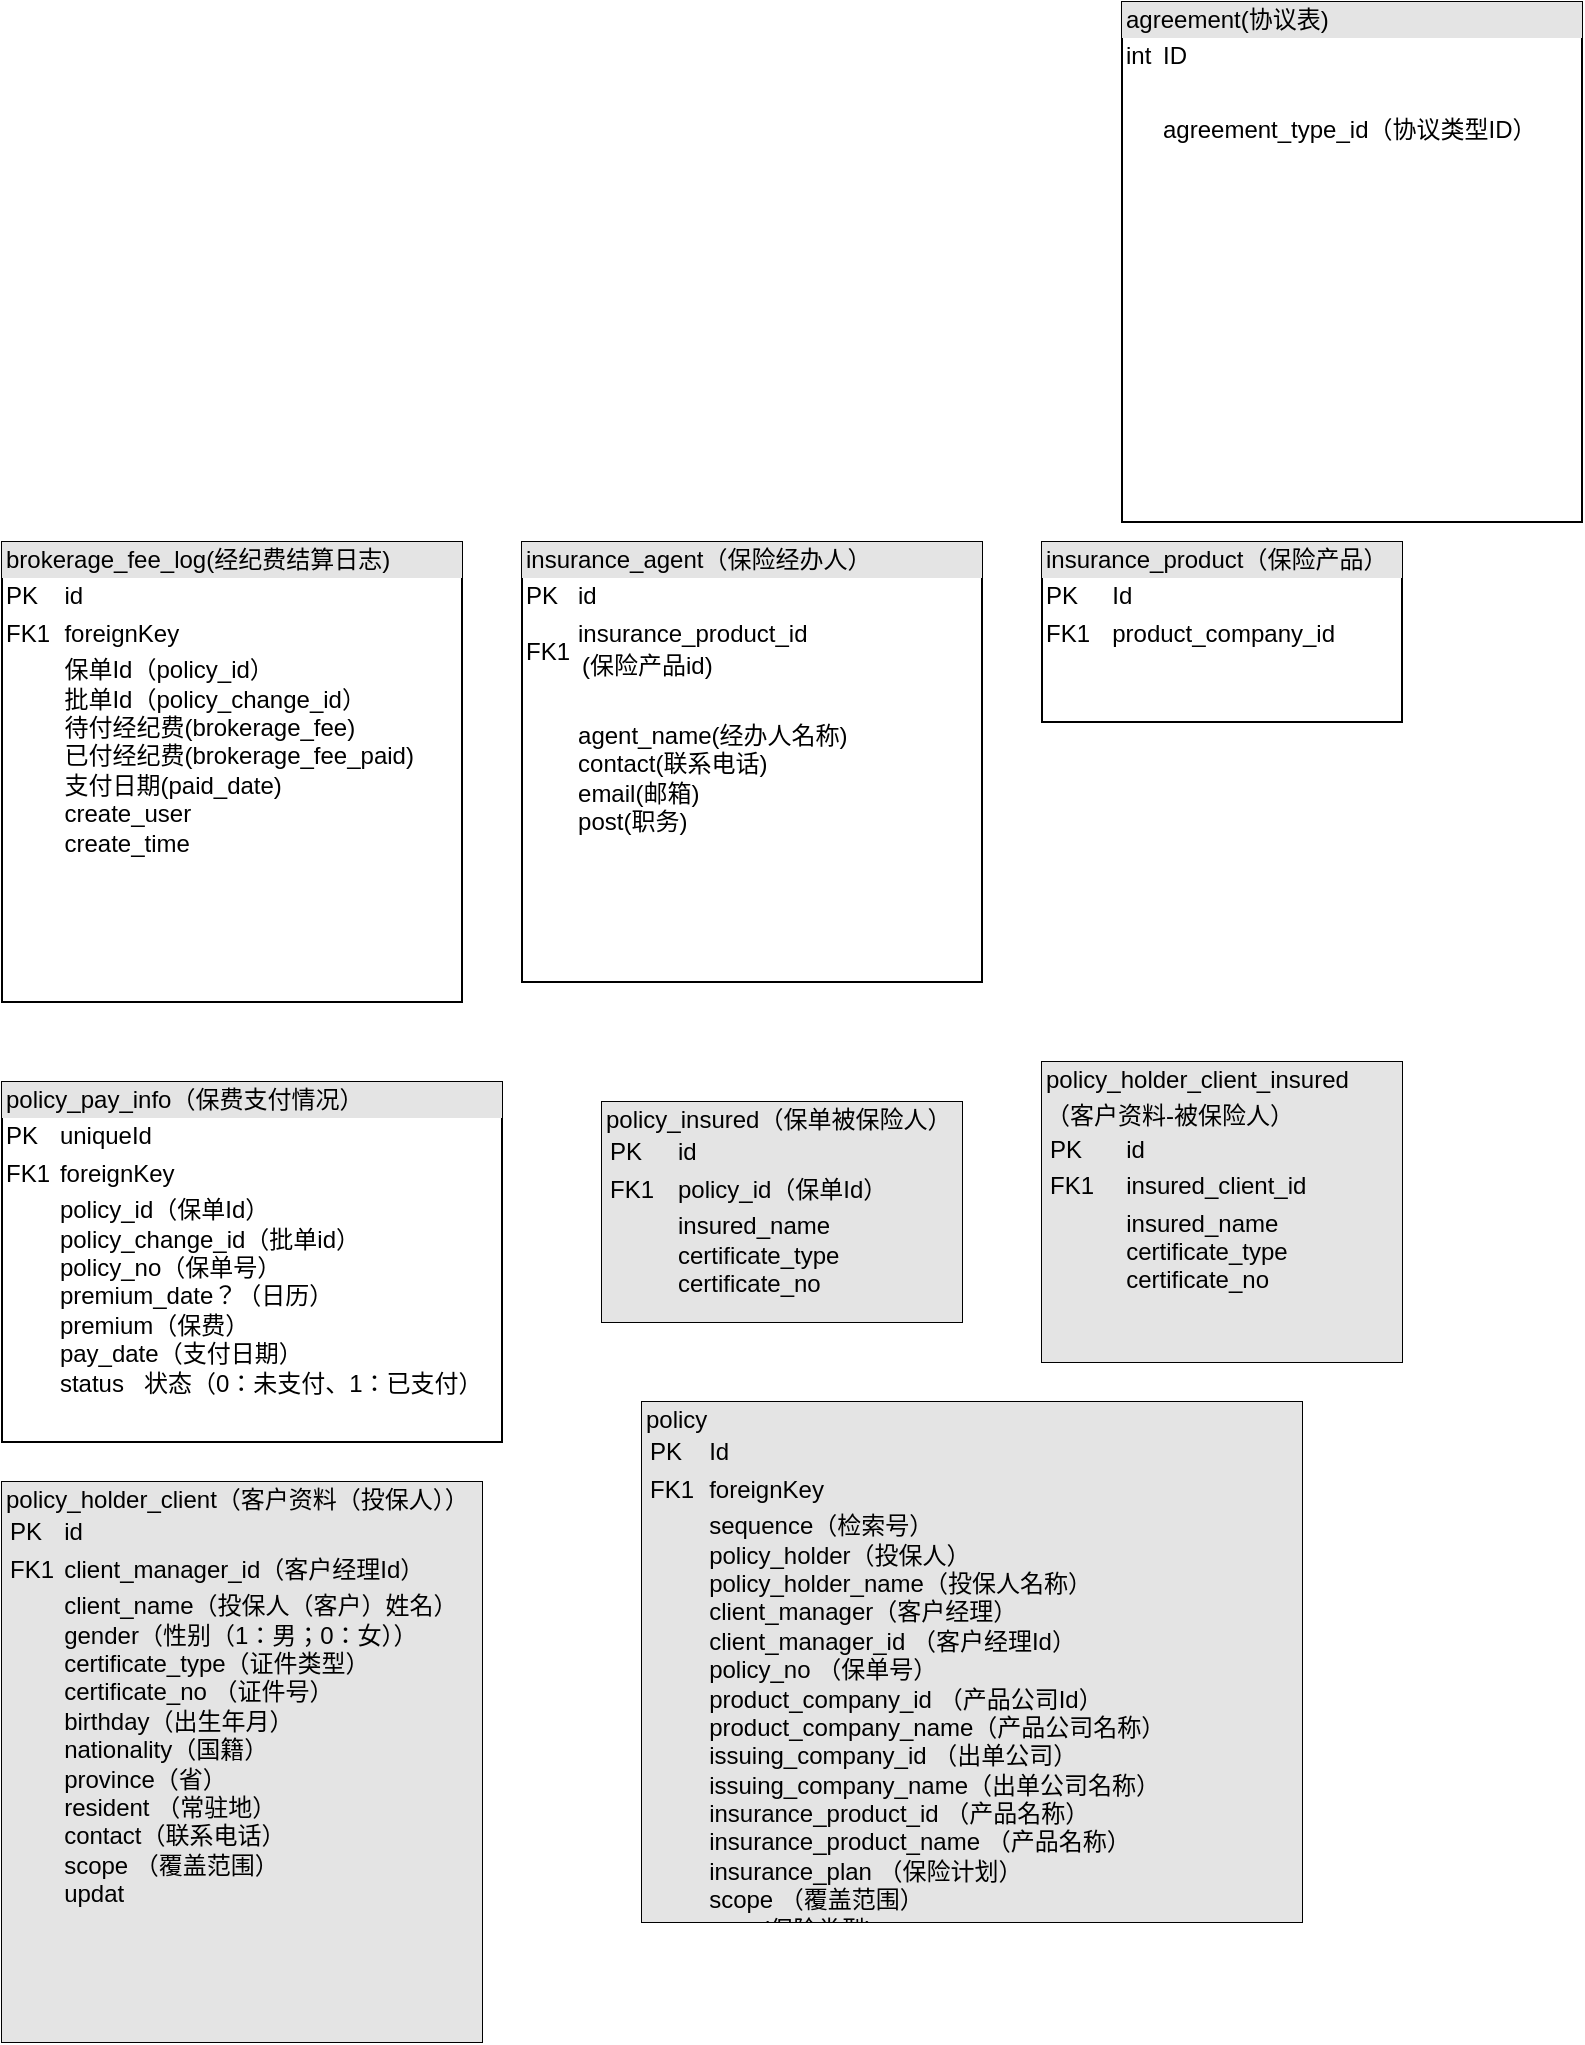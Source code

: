 <mxfile version="12.4.8" type="github" pages="2">
  <diagram id="7FySgdGSZC3azZEk2Vnn" name="Page-1">
    <mxGraphModel dx="2517" dy="1499" grid="1" gridSize="10" guides="1" tooltips="1" connect="1" arrows="1" fold="1" page="1" pageScale="1" pageWidth="1654" pageHeight="1169" math="0" shadow="0">
      <root>
        <mxCell id="0"/>
        <mxCell id="1" parent="0"/>
        <mxCell id="LqdO3uqNpmK8e5yR4SRH-5" value="&lt;div style=&quot;box-sizing: border-box ; width: 100% ; background: #e4e4e4 ; padding: 2px&quot;&gt;agreement(协议表)&lt;/div&gt;&lt;table style=&quot;width: 100% ; font-size: 1em&quot; cellpadding=&quot;2&quot; cellspacing=&quot;0&quot;&gt;&lt;tbody&gt;&lt;tr&gt;&lt;td&gt;int&lt;/td&gt;&lt;td&gt;ID&lt;/td&gt;&lt;/tr&gt;&lt;tr&gt;&lt;td&gt;&lt;br&gt;&lt;/td&gt;&lt;td&gt;&lt;br&gt;&lt;/td&gt;&lt;/tr&gt;&lt;tr&gt;&lt;td&gt;&lt;/td&gt;&lt;td&gt;agreement_type_id（协议类型ID）&lt;br&gt;&lt;br&gt;&lt;/td&gt;&lt;/tr&gt;&lt;/tbody&gt;&lt;/table&gt;" style="verticalAlign=top;align=left;overflow=fill;html=1;" parent="1" vertex="1">
          <mxGeometry x="-790" y="-250" width="230" height="260" as="geometry"/>
        </mxCell>
        <mxCell id="6H1ZUyYsbKM88KtSM8RW-1" value="&lt;div style=&quot;box-sizing: border-box ; width: 100% ; background: #e4e4e4 ; padding: 2px&quot;&gt;brokerage_fee_log(经纪费结算日志)&lt;/div&gt;&lt;table style=&quot;width: 100% ; font-size: 1em&quot; cellpadding=&quot;2&quot; cellspacing=&quot;0&quot;&gt;&lt;tbody&gt;&lt;tr&gt;&lt;td&gt;PK&lt;/td&gt;&lt;td&gt;id&lt;/td&gt;&lt;/tr&gt;&lt;tr&gt;&lt;td&gt;FK1&lt;/td&gt;&lt;td&gt;foreignKey&lt;/td&gt;&lt;/tr&gt;&lt;tr&gt;&lt;td&gt;&lt;/td&gt;&lt;td&gt;保单Id（policy_id）&lt;br&gt;批单Id（policy_change_id）&lt;br&gt;待付经纪费(brokerage_fee)&lt;br&gt;已付经纪费(brokerage_fee_paid)&lt;br&gt;支付日期(paid_date)&lt;br&gt;create_user&lt;br&gt;create_time&lt;br&gt;&lt;br&gt;&lt;/td&gt;&lt;/tr&gt;&lt;/tbody&gt;&lt;/table&gt;" style="verticalAlign=top;align=left;overflow=fill;html=1;" vertex="1" parent="1">
          <mxGeometry x="-1350" y="20" width="230" height="230" as="geometry"/>
        </mxCell>
        <mxCell id="6H1ZUyYsbKM88KtSM8RW-2" value="&lt;div style=&quot;box-sizing: border-box ; width: 100% ; background: #e4e4e4 ; padding: 2px&quot;&gt;insurance_agent（保险经办人）&lt;br&gt;&lt;/div&gt;&lt;table style=&quot;width: 100% ; font-size: 1em&quot; cellpadding=&quot;2&quot; cellspacing=&quot;0&quot;&gt;&lt;tbody&gt;&lt;tr&gt;&lt;td&gt;PK&lt;/td&gt;&lt;td&gt;id&lt;br&gt;&lt;/td&gt;&lt;/tr&gt;&lt;tr&gt;&lt;td&gt;FK1&lt;/td&gt;&lt;td&gt;insurance_product_id&lt;table cellpadding=&quot;2&quot; cellspacing=&quot;0&quot; style=&quot;font-size: 1em ; width: 230px&quot;&gt;&lt;tbody&gt;&lt;tr&gt;&lt;td&gt;(保险产品id)&lt;/td&gt;&lt;/tr&gt;&lt;/tbody&gt;&lt;/table&gt;&lt;/td&gt;&lt;/tr&gt;&lt;tr&gt;&lt;td&gt;&lt;br&gt;&lt;/td&gt;&lt;td&gt;&lt;br&gt;agent_name(经办人名称)&lt;br&gt;contact(联系电话)&lt;br&gt;email(邮箱)&lt;br&gt;post(职务)&lt;br&gt;&lt;br&gt;&lt;/td&gt;&lt;/tr&gt;&lt;/tbody&gt;&lt;/table&gt;" style="verticalAlign=top;align=left;overflow=fill;html=1;" vertex="1" parent="1">
          <mxGeometry x="-1090" y="20" width="230" height="220" as="geometry"/>
        </mxCell>
        <mxCell id="6H1ZUyYsbKM88KtSM8RW-3" value="&lt;div style=&quot;box-sizing: border-box ; width: 100% ; background: #e4e4e4 ; padding: 2px&quot;&gt;insurance_product（保险产品）&lt;br&gt;&lt;/div&gt;&lt;table style=&quot;width: 100% ; font-size: 1em&quot; cellpadding=&quot;2&quot; cellspacing=&quot;0&quot;&gt;&lt;tbody&gt;&lt;tr&gt;&lt;td&gt;PK&lt;/td&gt;&lt;td&gt;Id&lt;/td&gt;&lt;/tr&gt;&lt;tr&gt;&lt;td&gt;FK1&lt;/td&gt;&lt;td&gt;product_company_id&lt;/td&gt;&lt;/tr&gt;&lt;tr&gt;&lt;td&gt;&lt;/td&gt;&lt;td&gt;&lt;br&gt;&lt;br&gt;&lt;/td&gt;&lt;/tr&gt;&lt;/tbody&gt;&lt;/table&gt;" style="verticalAlign=top;align=left;overflow=fill;html=1;" vertex="1" parent="1">
          <mxGeometry x="-830" y="20" width="180" height="90" as="geometry"/>
        </mxCell>
        <mxCell id="6H1ZUyYsbKM88KtSM8RW-4" value="&lt;div style=&quot;box-sizing: border-box ; width: 100% ; background: #e4e4e4 ; padding: 2px&quot;&gt;policy_pay_info（保费支付情况）&lt;br&gt;&lt;/div&gt;&lt;table style=&quot;width: 100% ; font-size: 1em&quot; cellpadding=&quot;2&quot; cellspacing=&quot;0&quot;&gt;&lt;tbody&gt;&lt;tr&gt;&lt;td&gt;PK&lt;/td&gt;&lt;td&gt;uniqueId&lt;/td&gt;&lt;/tr&gt;&lt;tr&gt;&lt;td&gt;FK1&lt;/td&gt;&lt;td&gt;foreignKey&lt;br&gt;&lt;/td&gt;&lt;/tr&gt;&lt;tr&gt;&lt;td&gt;&lt;br&gt;&lt;/td&gt;&lt;td&gt;policy_id（保单Id）&lt;br&gt;policy_change_id（批单id）&lt;br&gt;policy_no（保单号）&lt;br&gt;premium_date？（日历）&lt;br&gt;premium（保费）&lt;br&gt;pay_date（支付日期）&lt;br&gt;status&amp;nbsp; &amp;nbsp;状态（0：未支付、1：已支付）&lt;br&gt;&lt;br&gt;&lt;/td&gt;&lt;/tr&gt;&lt;/tbody&gt;&lt;/table&gt;" style="verticalAlign=top;align=left;overflow=fill;html=1;" vertex="1" parent="1">
          <mxGeometry x="-1350" y="290" width="250" height="180" as="geometry"/>
        </mxCell>
        <mxCell id="6H1ZUyYsbKM88KtSM8RW-7" value="&lt;div style=&quot;box-sizing: border-box ; width: 100% ; background: #e4e4e4 ; padding: 2px&quot;&gt;policy_insured（保单被保险人）&lt;table cellpadding=&quot;2&quot; cellspacing=&quot;0&quot; style=&quot;font-size: 1em ; width: 100%&quot;&gt;&lt;tbody&gt;&lt;tr&gt;&lt;td&gt;PK&lt;/td&gt;&lt;td&gt;id&lt;/td&gt;&lt;/tr&gt;&lt;tr&gt;&lt;td&gt;FK1&lt;/td&gt;&lt;td&gt;policy_id（保单Id）&lt;br&gt;&lt;/td&gt;&lt;/tr&gt;&lt;tr&gt;&lt;td&gt;&lt;/td&gt;&lt;td&gt;insured_name&lt;br&gt;certificate_type&lt;br&gt;certificate_no&lt;br&gt;&lt;br&gt;&lt;/td&gt;&lt;/tr&gt;&lt;/tbody&gt;&lt;/table&gt;&lt;/div&gt;" style="verticalAlign=top;align=left;overflow=fill;html=1;" vertex="1" parent="1">
          <mxGeometry x="-1050" y="300" width="180" height="110" as="geometry"/>
        </mxCell>
        <mxCell id="6H1ZUyYsbKM88KtSM8RW-8" value="&lt;div style=&quot;box-sizing: border-box ; width: 100% ; background: #e4e4e4 ; padding: 2px&quot;&gt;policy_holder_client_insured&lt;/div&gt;&lt;div style=&quot;box-sizing: border-box ; width: 100% ; background: #e4e4e4 ; padding: 2px&quot;&gt;（客户资料-被保险人）&lt;table cellpadding=&quot;2&quot; cellspacing=&quot;0&quot; style=&quot;font-size: 1em ; width: 100%&quot;&gt;&lt;tbody&gt;&lt;tr&gt;&lt;td&gt;PK&lt;/td&gt;&lt;td&gt;id&lt;/td&gt;&lt;/tr&gt;&lt;tr&gt;&lt;td&gt;FK1&lt;/td&gt;&lt;td&gt;insured_client_id&lt;br&gt;&lt;/td&gt;&lt;/tr&gt;&lt;tr&gt;&lt;td&gt;&lt;/td&gt;&lt;td&gt;insured_name&lt;br&gt;certificate_type&lt;br&gt;certificate_no&lt;br&gt;&lt;br&gt;&lt;br&gt;&lt;/td&gt;&lt;/tr&gt;&lt;/tbody&gt;&lt;/table&gt;&lt;/div&gt;" style="verticalAlign=top;align=left;overflow=fill;html=1;" vertex="1" parent="1">
          <mxGeometry x="-830" y="280" width="180" height="150" as="geometry"/>
        </mxCell>
        <mxCell id="6H1ZUyYsbKM88KtSM8RW-9" value="&lt;div style=&quot;box-sizing: border-box ; width: 100% ; background: #e4e4e4 ; padding: 2px&quot;&gt;policy_holder_client（客户资料（投保人））&lt;table cellpadding=&quot;2&quot; cellspacing=&quot;0&quot; style=&quot;font-size: 1em ; width: 100%&quot;&gt;&lt;tbody&gt;&lt;tr&gt;&lt;td&gt;PK&lt;/td&gt;&lt;td&gt;id&lt;/td&gt;&lt;/tr&gt;&lt;tr&gt;&lt;td&gt;FK1&lt;/td&gt;&lt;td&gt;client_manager_id（客户经理Id）&lt;br&gt;&lt;/td&gt;&lt;/tr&gt;&lt;tr&gt;&lt;td&gt;&lt;/td&gt;&lt;td&gt;client_name（投保人（客户）姓名）&lt;br&gt;gender（性别（1：男；0：女））&lt;br&gt;certificate_type（证件类型）&lt;br&gt;certificate_no （证件号）&lt;br&gt;birthday（出生年月）&lt;br&gt;nationality（国籍）&lt;br&gt;province（省）&lt;br&gt;resident （常驻地）&lt;br&gt;contact（联系电话）&lt;br&gt;scope （覆盖范围）&lt;br&gt;updat&lt;br&gt;&lt;br&gt;&lt;br&gt;&lt;br&gt;&lt;br&gt;&lt;br&gt;&lt;br&gt;&lt;br&gt;&lt;br&gt;&lt;/td&gt;&lt;/tr&gt;&lt;/tbody&gt;&lt;/table&gt;&lt;/div&gt;" style="verticalAlign=top;align=left;overflow=fill;html=1;" vertex="1" parent="1">
          <mxGeometry x="-1350" y="490" width="240" height="280" as="geometry"/>
        </mxCell>
        <mxCell id="6H1ZUyYsbKM88KtSM8RW-12" value="&lt;div style=&quot;box-sizing: border-box ; width: 100% ; background: #e4e4e4 ; padding: 2px&quot;&gt;policy&lt;table cellpadding=&quot;2&quot; cellspacing=&quot;0&quot; style=&quot;font-size: 1em ; width: 100%&quot;&gt;&lt;tbody&gt;&lt;tr&gt;&lt;td&gt;PK&lt;/td&gt;&lt;td&gt;Id&lt;/td&gt;&lt;/tr&gt;&lt;tr&gt;&lt;td&gt;FK1&lt;/td&gt;&lt;td&gt;foreignKey&lt;/td&gt;&lt;/tr&gt;&lt;tr&gt;&lt;td&gt;&lt;/td&gt;&lt;td&gt;sequence（检索号）&lt;br&gt;policy_holder（投保人）&lt;br&gt;policy_holder_name（投保人名称）&lt;br&gt;client_manager（客户经理）&lt;br&gt;client_manager_id （客户经理Id）&lt;br&gt;policy_no （保单号）&lt;br&gt;product_company_id （产品公司Id）&lt;br&gt;product_company_name（产品公司名称）&lt;br&gt;issuing_company_id （出单公司）&lt;br&gt;issuing_company_name（出单公司名称）&lt;br&gt;insurance_product_id （产品名称）&lt;br&gt;insurance_product_name （产品名称）&lt;br&gt;insurance_plan （保险计划）&lt;br&gt;scope （覆盖范围）&lt;br&gt;type (保险类型)&lt;br&gt;fee_ratio （经纪费比例）&lt;br&gt;policy_start_date （保险起期）&lt;br&gt;policy_end_date （保险止期）&lt;br&gt;renewal_days&amp;nbsp; （续保提醒，天数）&lt;br&gt;premium_CNY （保费-人民币）&lt;br&gt;premium_US_ratio （美元汇率）&lt;br&gt;premium_US （美元金额）&lt;br&gt;brokerage_fee （经纪费）&lt;br&gt;pay_type （付费方式（季付、半年付、年付）&lt;br&gt;premium_date （付费日期）&lt;br&gt;remark （备注）&lt;br&gt;premium_total （保费总额）&lt;br&gt;premium_pay （已支付保费）&lt;br&gt;premium_change （保费变更数）&lt;br&gt;brokerage_fee_change （经纪费变更数）&lt;br&gt;status （保单状态(0：新增，1：保费结算状态，&lt;br&gt;&amp;nbsp; &amp;nbsp; &amp;nbsp; &amp;nbsp; &amp;nbsp; &amp;nbsp; &amp;nbsp;2：经纪费结算状态，3：计提）&lt;br&gt;brokerage_fee_paid （实收经纪费）&lt;br&gt;create_time （）&lt;br&gt;create_user （）&lt;br&gt;update_time （）&lt;br&gt;update_user （）&lt;br&gt;remind_flag （提醒标志）&lt;br&gt;&lt;br&gt;&lt;br&gt;&lt;br&gt;&lt;br&gt;&lt;br&gt;&lt;/td&gt;&lt;/tr&gt;&lt;/tbody&gt;&lt;/table&gt;&lt;/div&gt;" style="verticalAlign=top;align=left;overflow=fill;html=1;" vertex="1" parent="1">
          <mxGeometry x="-1030" y="450" width="330" height="260" as="geometry"/>
        </mxCell>
      </root>
    </mxGraphModel>
  </diagram>
  <diagram id="xI2JzchMaBl9uPsw5fb4" name="Page-2">
    <mxGraphModel dx="1139" dy="602" grid="1" gridSize="10" guides="1" tooltips="1" connect="1" arrows="1" fold="1" page="1" pageScale="1" pageWidth="850" pageHeight="1100" math="0" shadow="0">
      <root>
        <mxCell id="weeqE_SlCs80IOblyiwJ-0"/>
        <mxCell id="weeqE_SlCs80IOblyiwJ-1" parent="weeqE_SlCs80IOblyiwJ-0"/>
      </root>
    </mxGraphModel>
  </diagram>
</mxfile>
